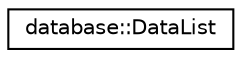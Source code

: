 digraph "Graphical Class Hierarchy"
{
 // LATEX_PDF_SIZE
  edge [fontname="Helvetica",fontsize="10",labelfontname="Helvetica",labelfontsize="10"];
  node [fontname="Helvetica",fontsize="10",shape=record];
  rankdir="LR";
  Node0 [label="database::DataList",height=0.2,width=0.4,color="black", fillcolor="white", style="filled",URL="$classdatabase_1_1DataList.html",tooltip="Data List class."];
}
